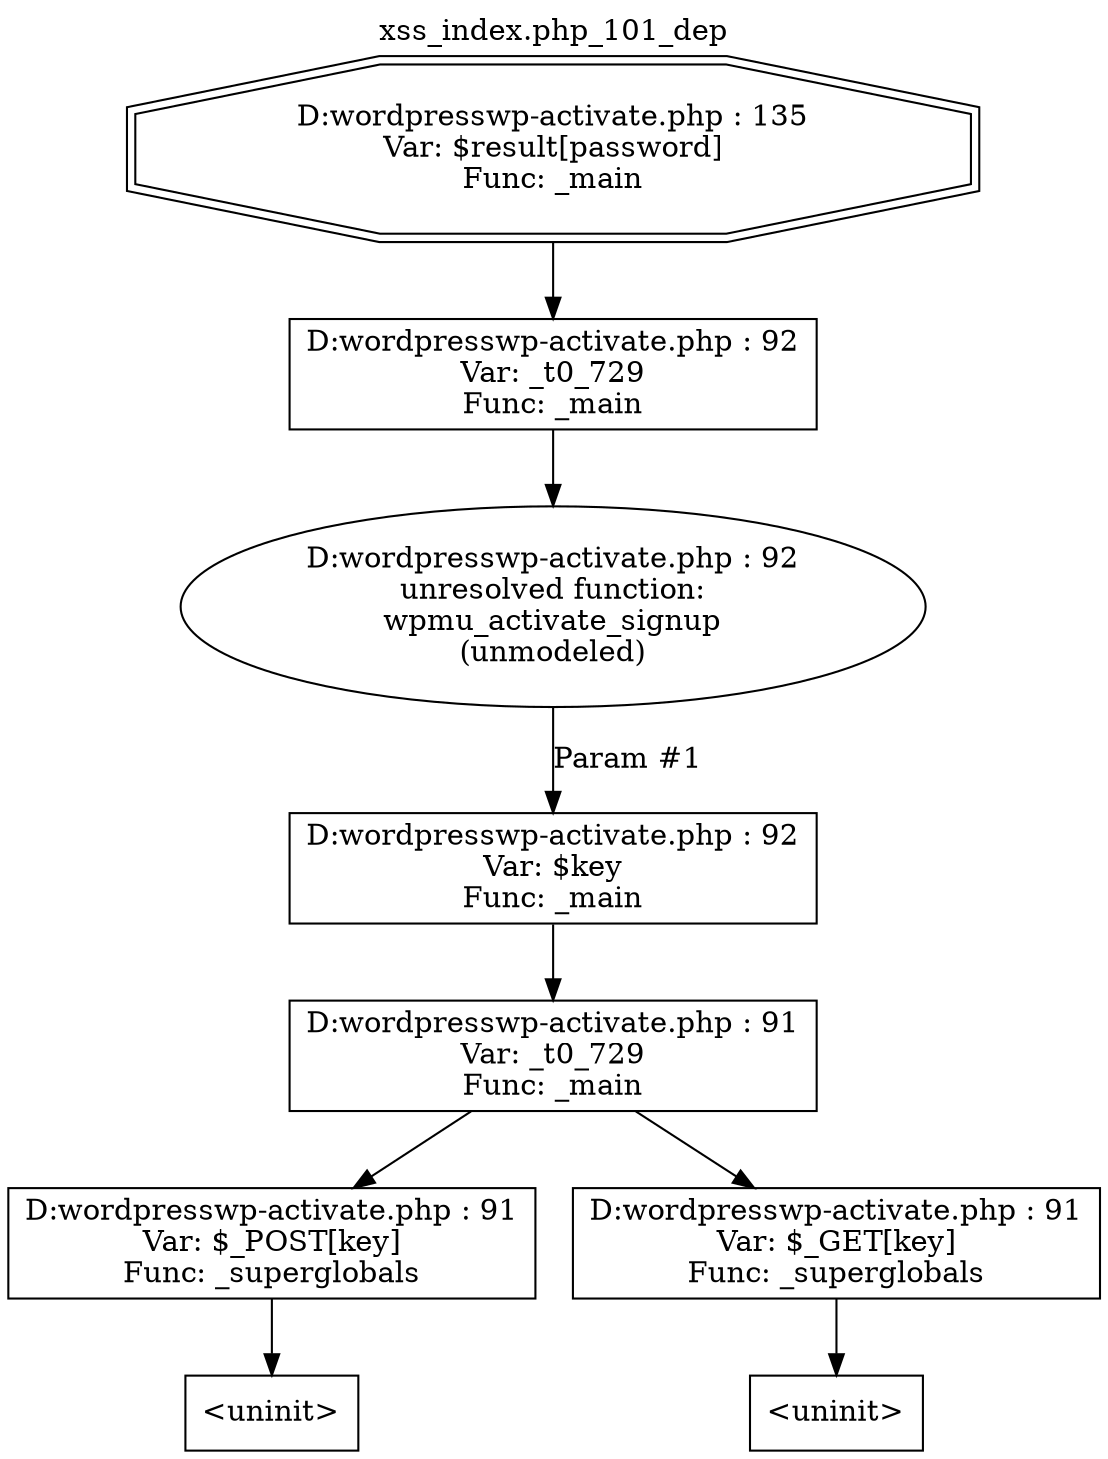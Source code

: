 digraph cfg {
  label="xss_index.php_101_dep";
  labelloc=t;
  n1 [shape=doubleoctagon, label="D:\wordpress\wp-activate.php : 135\nVar: $result[password]\nFunc: _main\n"];
  n2 [shape=box, label="D:\wordpress\wp-activate.php : 92\nVar: _t0_729\nFunc: _main\n"];
  n3 [shape=ellipse, label="D:\wordpress\wp-activate.php : 92\nunresolved function:\nwpmu_activate_signup\n(unmodeled)\n"];
  n4 [shape=box, label="D:\wordpress\wp-activate.php : 92\nVar: $key\nFunc: _main\n"];
  n5 [shape=box, label="D:\wordpress\wp-activate.php : 91\nVar: _t0_729\nFunc: _main\n"];
  n6 [shape=box, label="D:\wordpress\wp-activate.php : 91\nVar: $_POST[key]\nFunc: _superglobals\n"];
  n7 [shape=box, label="<uninit>"];
  n8 [shape=box, label="D:\wordpress\wp-activate.php : 91\nVar: $_GET[key]\nFunc: _superglobals\n"];
  n9 [shape=box, label="<uninit>"];
  n2 -> n3;
  n6 -> n7;
  n5 -> n6;
  n5 -> n8;
  n8 -> n9;
  n4 -> n5;
  n3 -> n4[label="Param #1"];
  n1 -> n2;
}
